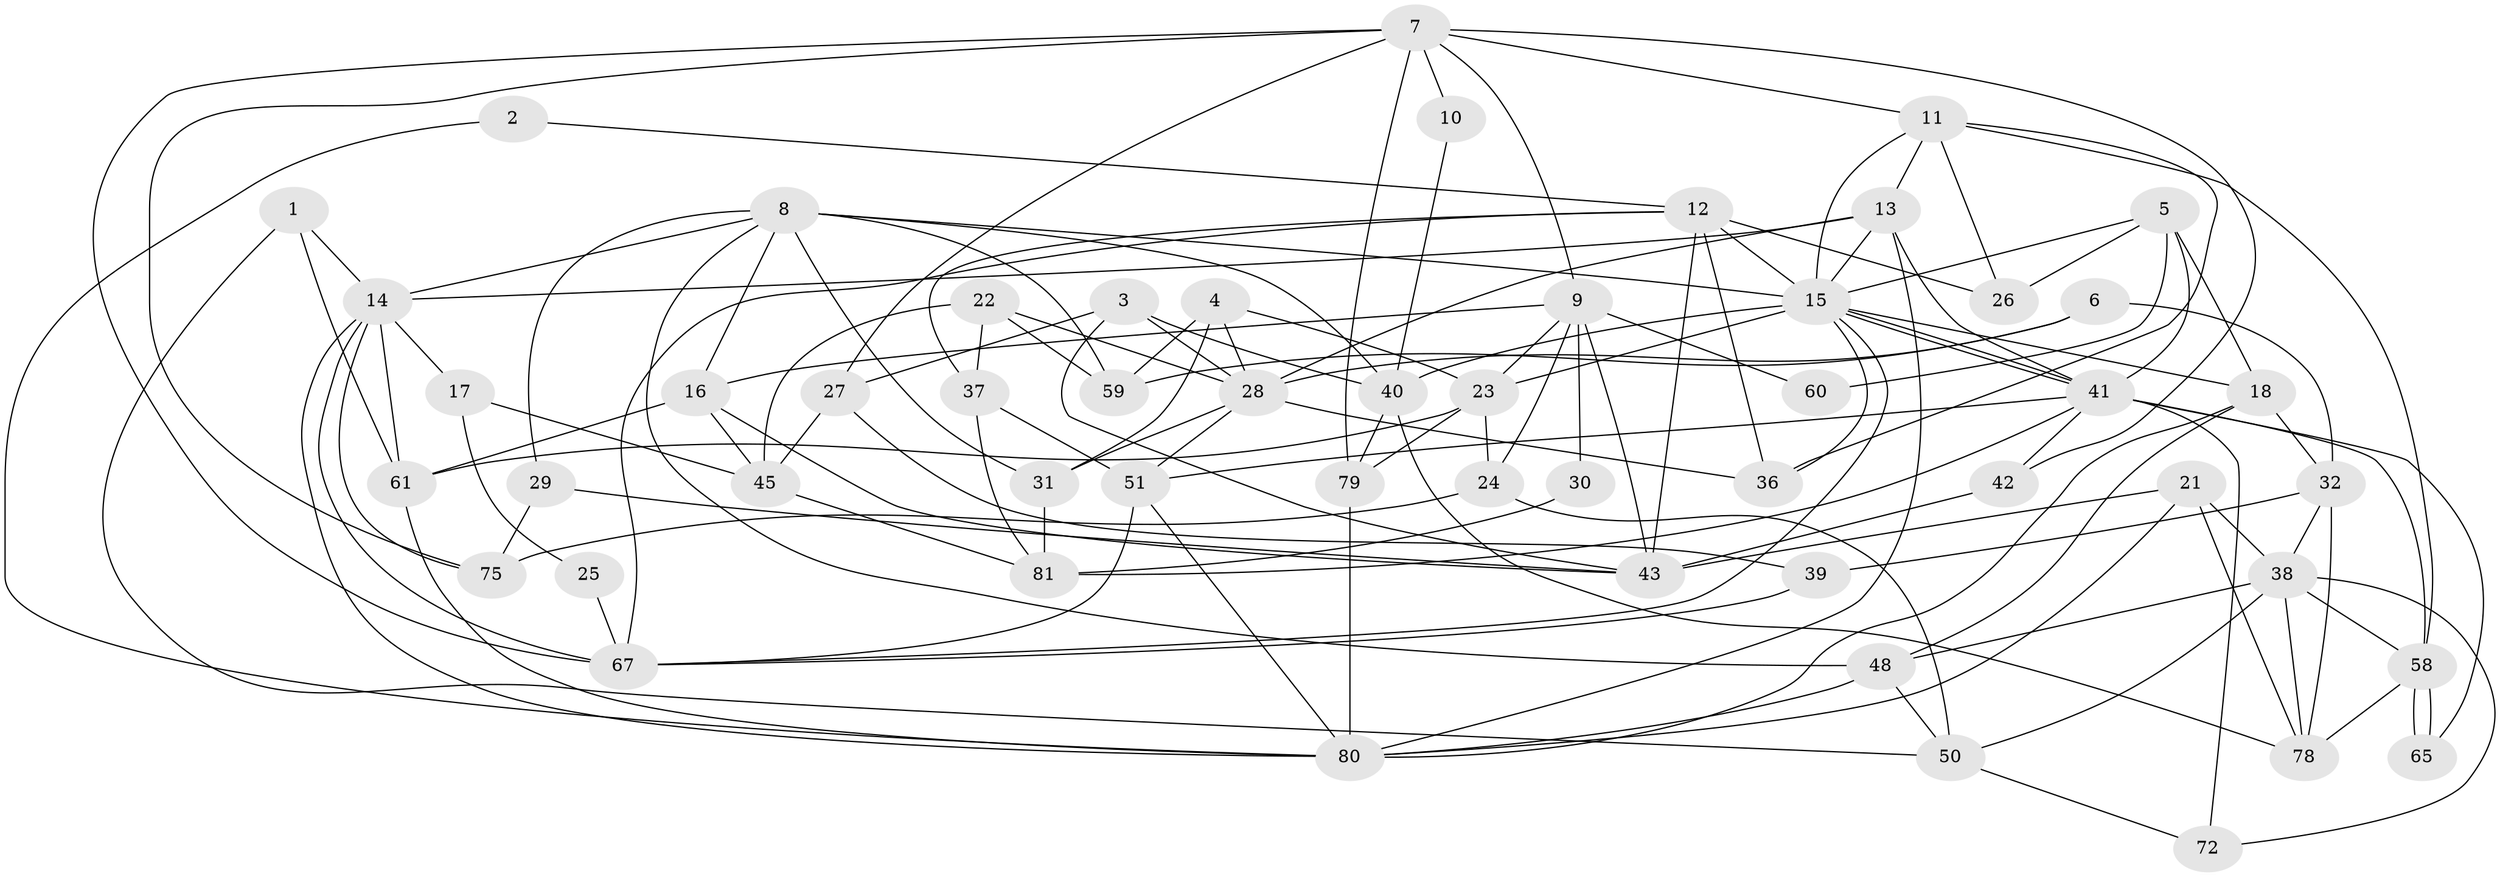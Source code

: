 // Generated by graph-tools (version 1.1) at 2025/52/02/27/25 19:52:03]
// undirected, 54 vertices, 134 edges
graph export_dot {
graph [start="1"]
  node [color=gray90,style=filled];
  1;
  2;
  3;
  4 [super="+44"];
  5 [super="+83"];
  6;
  7 [super="+54"];
  8 [super="+46"];
  9 [super="+73"];
  10;
  11 [super="+19"];
  12 [super="+52"];
  13 [super="+84"];
  14 [super="+35"];
  15 [super="+53"];
  16 [super="+20"];
  17;
  18 [super="+64"];
  21 [super="+77"];
  22;
  23 [super="+70"];
  24;
  25;
  26 [super="+34"];
  27;
  28 [super="+57"];
  29;
  30;
  31 [super="+49"];
  32 [super="+33"];
  36;
  37 [super="+47"];
  38 [super="+66"];
  39 [super="+71"];
  40 [super="+62"];
  41 [super="+56"];
  42 [super="+68"];
  43 [super="+55"];
  45 [super="+76"];
  48;
  50 [super="+69"];
  51 [super="+74"];
  58 [super="+63"];
  59;
  60;
  61;
  65;
  67 [super="+86"];
  72;
  75;
  78;
  79 [super="+87"];
  80 [super="+85"];
  81 [super="+82"];
  1 -- 61;
  1 -- 14;
  1 -- 50;
  2 -- 12;
  2 -- 80;
  3 -- 27;
  3 -- 28;
  3 -- 40;
  3 -- 43;
  4 -- 59;
  4 -- 28;
  4 -- 23;
  4 -- 31;
  5 -- 18;
  5 -- 41;
  5 -- 60;
  5 -- 26;
  5 -- 15;
  6 -- 59;
  6 -- 28;
  6 -- 32;
  7 -- 27;
  7 -- 79;
  7 -- 9;
  7 -- 75;
  7 -- 42;
  7 -- 67;
  7 -- 10;
  7 -- 11;
  8 -- 14;
  8 -- 29;
  8 -- 16;
  8 -- 48;
  8 -- 59;
  8 -- 31;
  8 -- 40;
  8 -- 15;
  9 -- 43 [weight=2];
  9 -- 16;
  9 -- 24;
  9 -- 30;
  9 -- 60;
  9 -- 23;
  10 -- 40;
  11 -- 58;
  11 -- 36;
  11 -- 13;
  11 -- 26;
  11 -- 15;
  12 -- 36;
  12 -- 67;
  12 -- 37;
  12 -- 26;
  12 -- 43;
  12 -- 15;
  13 -- 80;
  13 -- 41;
  13 -- 28;
  13 -- 14;
  13 -- 15;
  14 -- 80;
  14 -- 61;
  14 -- 17;
  14 -- 67;
  14 -- 75;
  15 -- 41 [weight=2];
  15 -- 41;
  15 -- 18;
  15 -- 40;
  15 -- 67;
  15 -- 36;
  15 -- 23;
  16 -- 61;
  16 -- 45;
  16 -- 43;
  17 -- 25;
  17 -- 45;
  18 -- 48;
  18 -- 32;
  18 -- 80;
  21 -- 78;
  21 -- 80;
  21 -- 38;
  21 -- 43;
  22 -- 28;
  22 -- 59;
  22 -- 37;
  22 -- 45;
  23 -- 24;
  23 -- 61;
  23 -- 79;
  24 -- 50;
  24 -- 75;
  25 -- 67 [weight=2];
  27 -- 45;
  27 -- 39;
  28 -- 36;
  28 -- 51;
  28 -- 31;
  29 -- 75;
  29 -- 43;
  30 -- 81;
  31 -- 81;
  32 -- 78;
  32 -- 38;
  32 -- 39 [weight=2];
  37 -- 81;
  37 -- 51;
  38 -- 72;
  38 -- 78;
  38 -- 48;
  38 -- 50;
  38 -- 58 [weight=2];
  39 -- 67;
  40 -- 78;
  40 -- 79;
  41 -- 51;
  41 -- 58;
  41 -- 65;
  41 -- 72;
  41 -- 81;
  41 -- 42;
  42 -- 43;
  45 -- 81;
  48 -- 50;
  48 -- 80;
  50 -- 72;
  51 -- 80;
  51 -- 67;
  58 -- 65;
  58 -- 65;
  58 -- 78;
  61 -- 80;
  79 -- 80;
}
